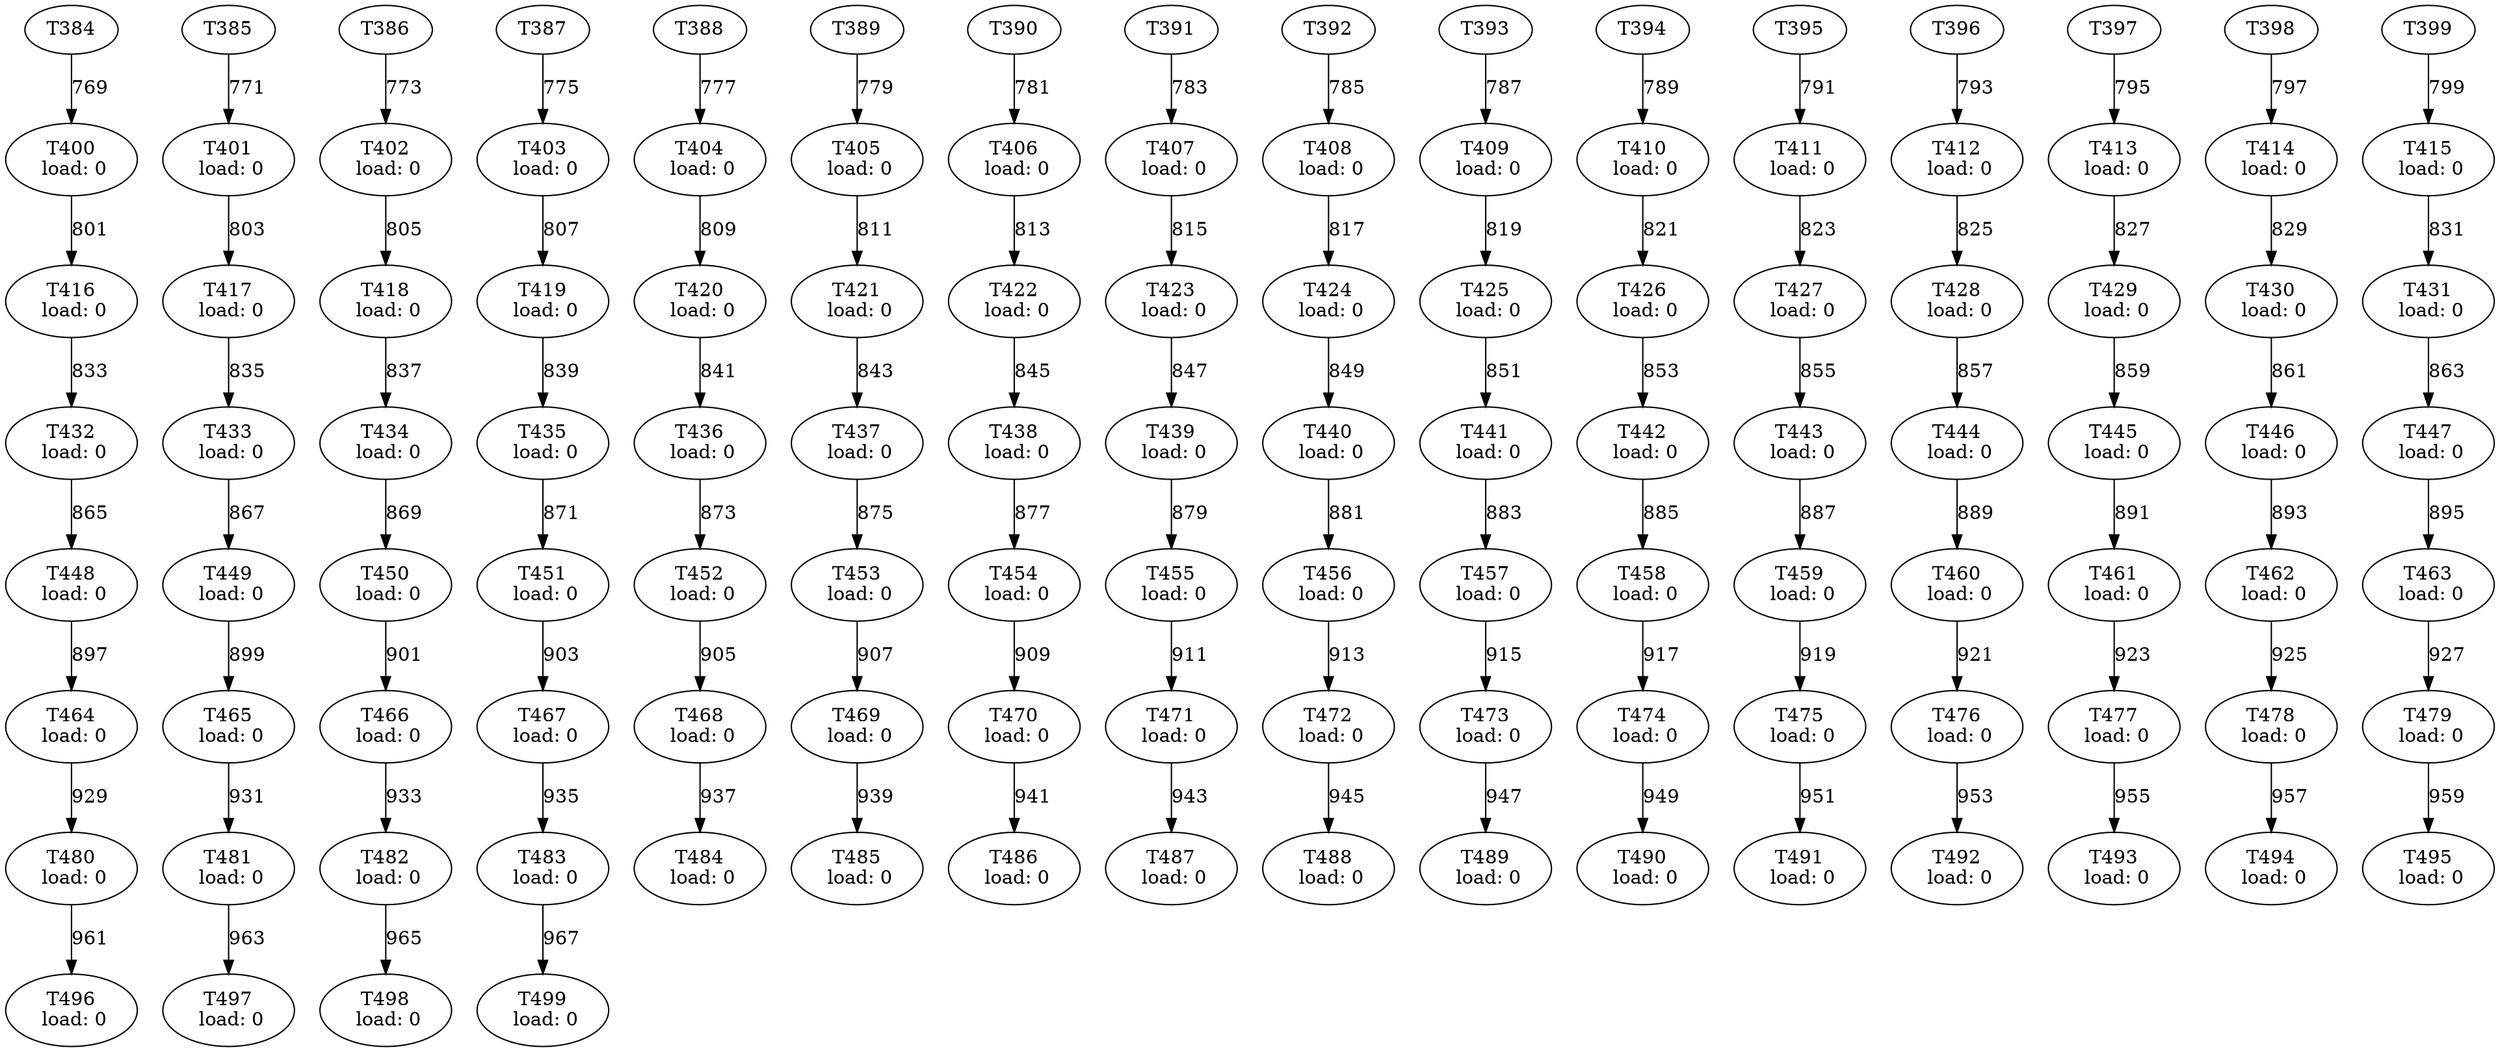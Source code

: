 digraph taskgraph {
	T400 [label= "T400\n load: 0"];
	T384 -> T400[label=769];
	T401 [label= "T401\n load: 0"];
	T385 -> T401[label=771];
	T402 [label= "T402\n load: 0"];
	T386 -> T402[label=773];
	T403 [label= "T403\n load: 0"];
	T387 -> T403[label=775];
	T404 [label= "T404\n load: 0"];
	T388 -> T404[label=777];
	T405 [label= "T405\n load: 0"];
	T389 -> T405[label=779];
	T406 [label= "T406\n load: 0"];
	T390 -> T406[label=781];
	T407 [label= "T407\n load: 0"];
	T391 -> T407[label=783];
	T408 [label= "T408\n load: 0"];
	T392 -> T408[label=785];
	T409 [label= "T409\n load: 0"];
	T393 -> T409[label=787];
	T410 [label= "T410\n load: 0"];
	T394 -> T410[label=789];
	T411 [label= "T411\n load: 0"];
	T395 -> T411[label=791];
	T412 [label= "T412\n load: 0"];
	T396 -> T412[label=793];
	T413 [label= "T413\n load: 0"];
	T397 -> T413[label=795];
	T414 [label= "T414\n load: 0"];
	T398 -> T414[label=797];
	T415 [label= "T415\n load: 0"];
	T399 -> T415[label=799];
	T416 [label= "T416\n load: 0"];
	T400 -> T416[label=801];
	T417 [label= "T417\n load: 0"];
	T401 -> T417[label=803];
	T418 [label= "T418\n load: 0"];
	T402 -> T418[label=805];
	T419 [label= "T419\n load: 0"];
	T403 -> T419[label=807];
	T420 [label= "T420\n load: 0"];
	T404 -> T420[label=809];
	T421 [label= "T421\n load: 0"];
	T405 -> T421[label=811];
	T422 [label= "T422\n load: 0"];
	T406 -> T422[label=813];
	T423 [label= "T423\n load: 0"];
	T407 -> T423[label=815];
	T424 [label= "T424\n load: 0"];
	T408 -> T424[label=817];
	T425 [label= "T425\n load: 0"];
	T409 -> T425[label=819];
	T426 [label= "T426\n load: 0"];
	T410 -> T426[label=821];
	T427 [label= "T427\n load: 0"];
	T411 -> T427[label=823];
	T428 [label= "T428\n load: 0"];
	T412 -> T428[label=825];
	T429 [label= "T429\n load: 0"];
	T413 -> T429[label=827];
	T430 [label= "T430\n load: 0"];
	T414 -> T430[label=829];
	T431 [label= "T431\n load: 0"];
	T415 -> T431[label=831];
	T432 [label= "T432\n load: 0"];
	T416 -> T432[label=833];
	T433 [label= "T433\n load: 0"];
	T417 -> T433[label=835];
	T434 [label= "T434\n load: 0"];
	T418 -> T434[label=837];
	T435 [label= "T435\n load: 0"];
	T419 -> T435[label=839];
	T436 [label= "T436\n load: 0"];
	T420 -> T436[label=841];
	T437 [label= "T437\n load: 0"];
	T421 -> T437[label=843];
	T438 [label= "T438\n load: 0"];
	T422 -> T438[label=845];
	T439 [label= "T439\n load: 0"];
	T423 -> T439[label=847];
	T440 [label= "T440\n load: 0"];
	T424 -> T440[label=849];
	T441 [label= "T441\n load: 0"];
	T425 -> T441[label=851];
	T442 [label= "T442\n load: 0"];
	T426 -> T442[label=853];
	T443 [label= "T443\n load: 0"];
	T427 -> T443[label=855];
	T444 [label= "T444\n load: 0"];
	T428 -> T444[label=857];
	T445 [label= "T445\n load: 0"];
	T429 -> T445[label=859];
	T446 [label= "T446\n load: 0"];
	T430 -> T446[label=861];
	T447 [label= "T447\n load: 0"];
	T431 -> T447[label=863];
	T448 [label= "T448\n load: 0"];
	T432 -> T448[label=865];
	T449 [label= "T449\n load: 0"];
	T433 -> T449[label=867];
	T450 [label= "T450\n load: 0"];
	T434 -> T450[label=869];
	T451 [label= "T451\n load: 0"];
	T435 -> T451[label=871];
	T452 [label= "T452\n load: 0"];
	T436 -> T452[label=873];
	T453 [label= "T453\n load: 0"];
	T437 -> T453[label=875];
	T454 [label= "T454\n load: 0"];
	T438 -> T454[label=877];
	T455 [label= "T455\n load: 0"];
	T439 -> T455[label=879];
	T456 [label= "T456\n load: 0"];
	T440 -> T456[label=881];
	T457 [label= "T457\n load: 0"];
	T441 -> T457[label=883];
	T458 [label= "T458\n load: 0"];
	T442 -> T458[label=885];
	T459 [label= "T459\n load: 0"];
	T443 -> T459[label=887];
	T460 [label= "T460\n load: 0"];
	T444 -> T460[label=889];
	T461 [label= "T461\n load: 0"];
	T445 -> T461[label=891];
	T462 [label= "T462\n load: 0"];
	T446 -> T462[label=893];
	T463 [label= "T463\n load: 0"];
	T447 -> T463[label=895];
	T464 [label= "T464\n load: 0"];
	T448 -> T464[label=897];
	T465 [label= "T465\n load: 0"];
	T449 -> T465[label=899];
	T466 [label= "T466\n load: 0"];
	T450 -> T466[label=901];
	T467 [label= "T467\n load: 0"];
	T451 -> T467[label=903];
	T468 [label= "T468\n load: 0"];
	T452 -> T468[label=905];
	T469 [label= "T469\n load: 0"];
	T453 -> T469[label=907];
	T470 [label= "T470\n load: 0"];
	T454 -> T470[label=909];
	T471 [label= "T471\n load: 0"];
	T455 -> T471[label=911];
	T472 [label= "T472\n load: 0"];
	T456 -> T472[label=913];
	T473 [label= "T473\n load: 0"];
	T457 -> T473[label=915];
	T474 [label= "T474\n load: 0"];
	T458 -> T474[label=917];
	T475 [label= "T475\n load: 0"];
	T459 -> T475[label=919];
	T476 [label= "T476\n load: 0"];
	T460 -> T476[label=921];
	T477 [label= "T477\n load: 0"];
	T461 -> T477[label=923];
	T478 [label= "T478\n load: 0"];
	T462 -> T478[label=925];
	T479 [label= "T479\n load: 0"];
	T463 -> T479[label=927];
	T480 [label= "T480\n load: 0"];
	T464 -> T480[label=929];
	T481 [label= "T481\n load: 0"];
	T465 -> T481[label=931];
	T482 [label= "T482\n load: 0"];
	T466 -> T482[label=933];
	T483 [label= "T483\n load: 0"];
	T467 -> T483[label=935];
	T484 [label= "T484\n load: 0"];
	T468 -> T484[label=937];
	T485 [label= "T485\n load: 0"];
	T469 -> T485[label=939];
	T486 [label= "T486\n load: 0"];
	T470 -> T486[label=941];
	T487 [label= "T487\n load: 0"];
	T471 -> T487[label=943];
	T488 [label= "T488\n load: 0"];
	T472 -> T488[label=945];
	T489 [label= "T489\n load: 0"];
	T473 -> T489[label=947];
	T490 [label= "T490\n load: 0"];
	T474 -> T490[label=949];
	T491 [label= "T491\n load: 0"];
	T475 -> T491[label=951];
	T492 [label= "T492\n load: 0"];
	T476 -> T492[label=953];
	T493 [label= "T493\n load: 0"];
	T477 -> T493[label=955];
	T494 [label= "T494\n load: 0"];
	T478 -> T494[label=957];
	T495 [label= "T495\n load: 0"];
	T479 -> T495[label=959];
	T496 [label= "T496\n load: 0"];
	T480 -> T496[label=961];
	T497 [label= "T497\n load: 0"];
	T481 -> T497[label=963];
	T498 [label= "T498\n load: 0"];
	T482 -> T498[label=965];
	T499 [label= "T499\n load: 0"];
	T483 -> T499[label=967];
}